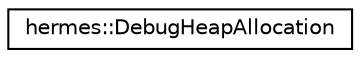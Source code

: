 digraph "Graphical Class Hierarchy"
{
 // LATEX_PDF_SIZE
  edge [fontname="Helvetica",fontsize="10",labelfontname="Helvetica",labelfontsize="10"];
  node [fontname="Helvetica",fontsize="10",shape=record];
  rankdir="LR";
  Node0 [label="hermes::DebugHeapAllocation",height=0.2,width=0.4,color="black", fillcolor="white", style="filled",URL="$structhermes_1_1_debug_heap_allocation.html",tooltip=" "];
}
